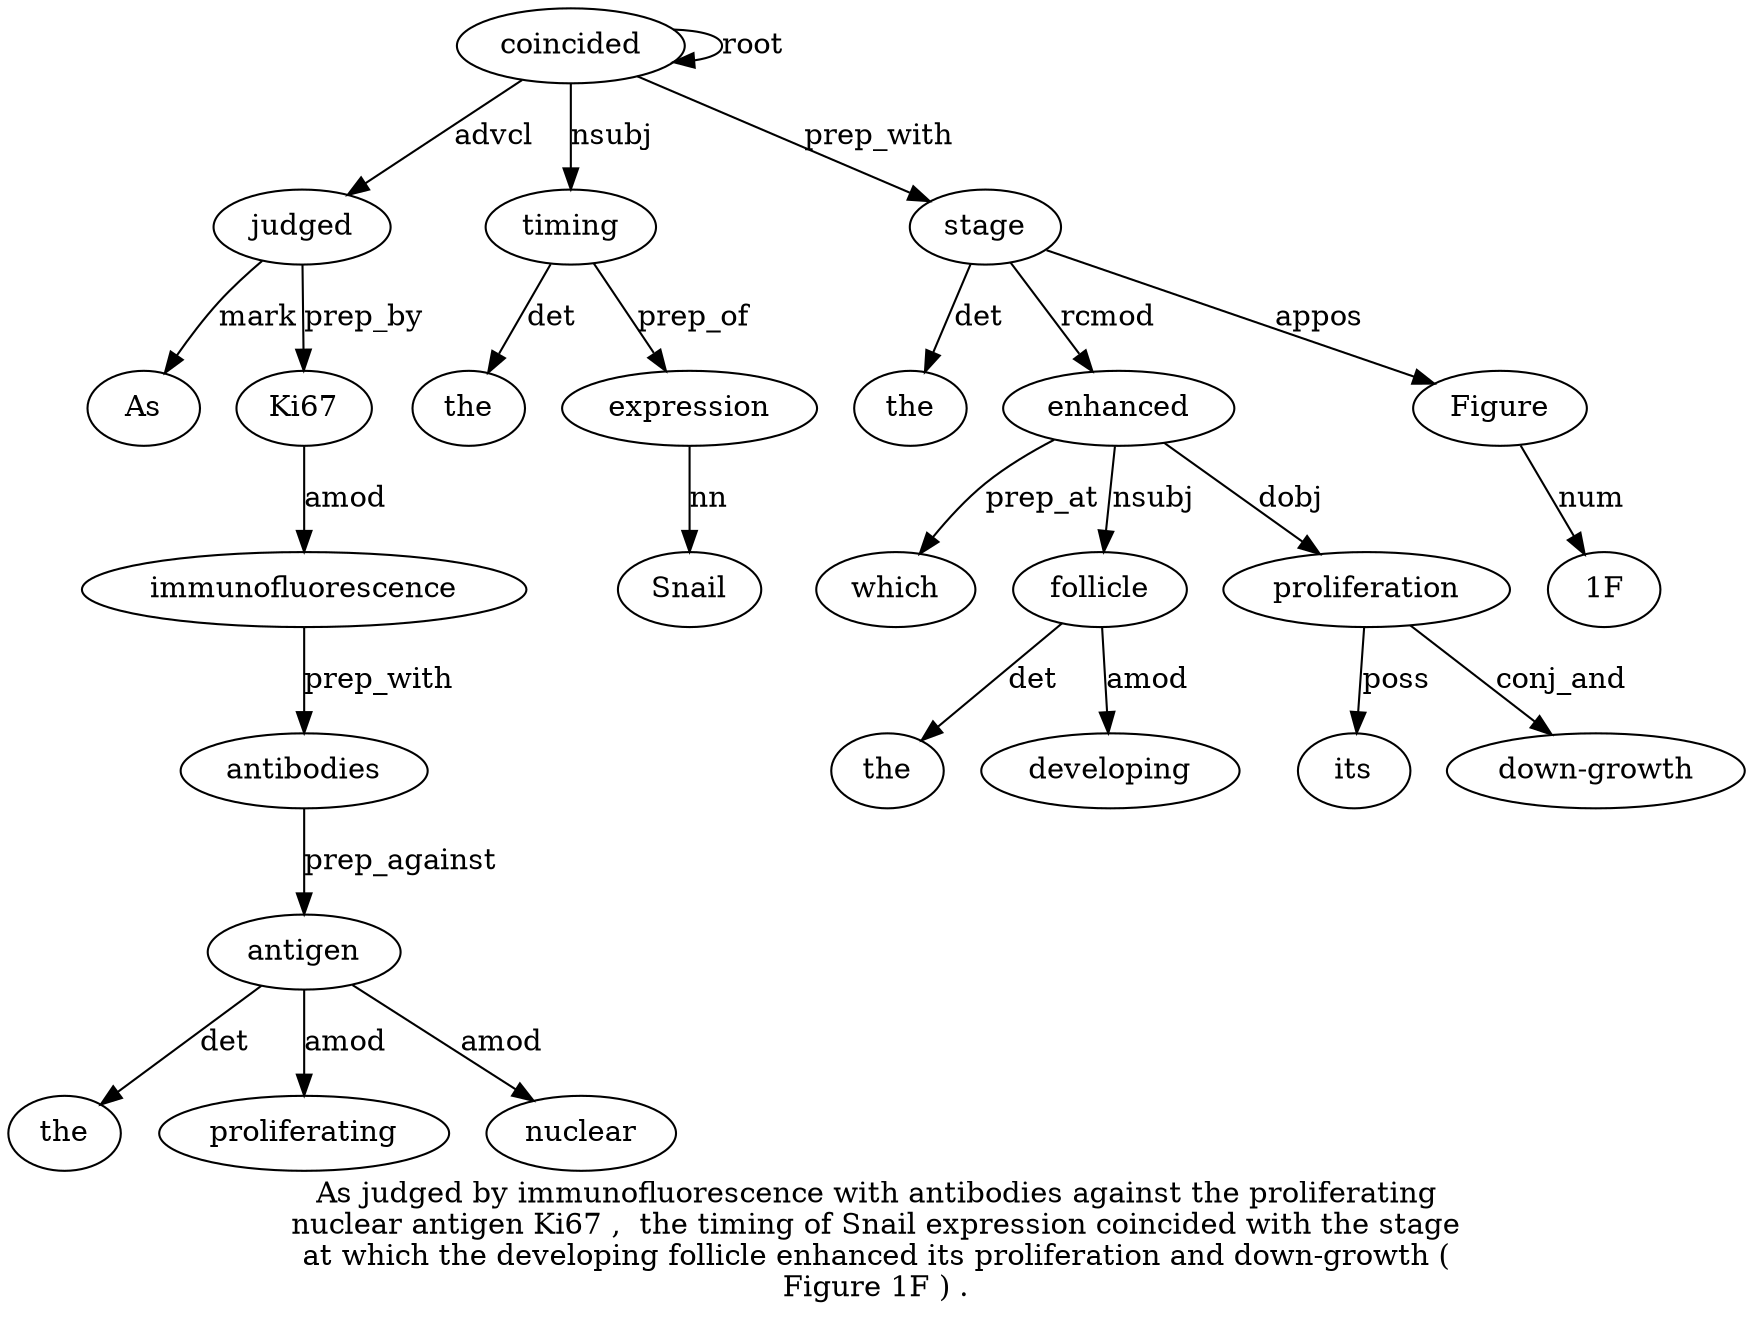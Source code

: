 digraph "As judged by immunofluorescence with antibodies against the proliferating nuclear antigen Ki67 ,  the timing of Snail expression coincided with the stage at which the developing follicle enhanced its proliferation and down-growth ( Figure 1F ) ." {
label="As judged by immunofluorescence with antibodies against the proliferating
nuclear antigen Ki67 ,  the timing of Snail expression coincided with the stage
at which the developing follicle enhanced its proliferation and down-growth (
Figure 1F ) .";
judged2 [style=filled, fillcolor=white, label=judged];
As1 [style=filled, fillcolor=white, label=As];
judged2 -> As1  [label=mark];
coincided19 [style=filled, fillcolor=white, label=coincided];
coincided19 -> judged2  [label=advcl];
Ki6712 [style=filled, fillcolor=white, label=Ki67];
immunofluorescence4 [style=filled, fillcolor=white, label=immunofluorescence];
Ki6712 -> immunofluorescence4  [label=amod];
antibodies6 [style=filled, fillcolor=white, label=antibodies];
immunofluorescence4 -> antibodies6  [label=prep_with];
antigen11 [style=filled, fillcolor=white, label=antigen];
the8 [style=filled, fillcolor=white, label=the];
antigen11 -> the8  [label=det];
proliferating9 [style=filled, fillcolor=white, label=proliferating];
antigen11 -> proliferating9  [label=amod];
nuclear10 [style=filled, fillcolor=white, label=nuclear];
antigen11 -> nuclear10  [label=amod];
antibodies6 -> antigen11  [label=prep_against];
judged2 -> Ki6712  [label=prep_by];
timing15 [style=filled, fillcolor=white, label=timing];
the14 [style=filled, fillcolor=white, label=the];
timing15 -> the14  [label=det];
coincided19 -> timing15  [label=nsubj];
expression18 [style=filled, fillcolor=white, label=expression];
Snail17 [style=filled, fillcolor=white, label=Snail];
expression18 -> Snail17  [label=nn];
timing15 -> expression18  [label=prep_of];
coincided19 -> coincided19  [label=root];
stage22 [style=filled, fillcolor=white, label=stage];
the21 [style=filled, fillcolor=white, label=the];
stage22 -> the21  [label=det];
coincided19 -> stage22  [label=prep_with];
enhanced28 [style=filled, fillcolor=white, label=enhanced];
which24 [style=filled, fillcolor=white, label=which];
enhanced28 -> which24  [label=prep_at];
follicle27 [style=filled, fillcolor=white, label=follicle];
the25 [style=filled, fillcolor=white, label=the];
follicle27 -> the25  [label=det];
developing26 [style=filled, fillcolor=white, label=developing];
follicle27 -> developing26  [label=amod];
enhanced28 -> follicle27  [label=nsubj];
stage22 -> enhanced28  [label=rcmod];
proliferation30 [style=filled, fillcolor=white, label=proliferation];
its29 [style=filled, fillcolor=white, label=its];
proliferation30 -> its29  [label=poss];
enhanced28 -> proliferation30  [label=dobj];
"down-growth32" [style=filled, fillcolor=white, label="down-growth"];
proliferation30 -> "down-growth32"  [label=conj_and];
Figure34 [style=filled, fillcolor=white, label=Figure];
stage22 -> Figure34  [label=appos];
"1F35" [style=filled, fillcolor=white, label="1F"];
Figure34 -> "1F35"  [label=num];
}
